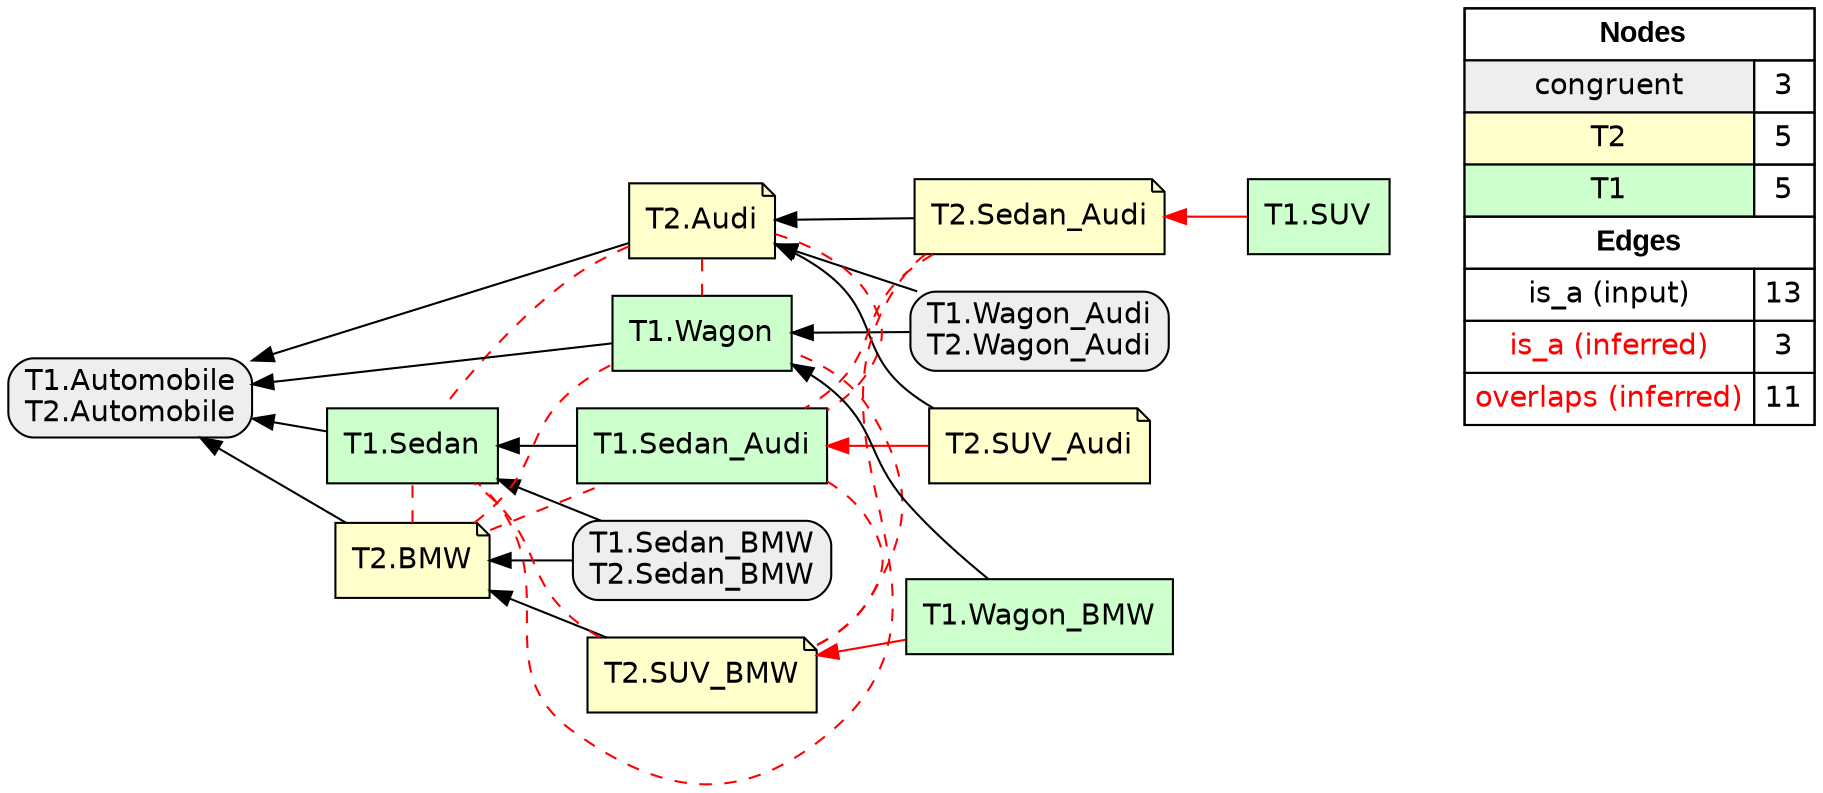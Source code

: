 digraph{
rankdir=RL
node[shape=box style="filled,rounded" fillcolor="#EEEEEE" fontname="helvetica"] 
"T1.Wagon_Audi\nT2.Wagon_Audi"
"T1.Automobile\nT2.Automobile"
"T1.Sedan_BMW\nT2.Sedan_BMW"
node[shape=note style=filled fillcolor="#FFFFCC" fontname="helvetica"] 
"T2.SUV_BMW"
"T2.Audi"
"T2.SUV_Audi"
"T2.BMW"
"T2.Sedan_Audi"
node[shape=box style=filled fillcolor="#CCFFCC" fontname="helvetica"] 
"T1.Wagon_BMW"
"T1.Sedan"
"T1.Wagon"
"T1.SUV"
"T1.Sedan_Audi"
edge[arrowhead=normal style=solid color="#000000" constraint=true penwidth=1]
"T1.Sedan_BMW\nT2.Sedan_BMW" -> "T1.Sedan"
"T1.Wagon" -> "T1.Automobile\nT2.Automobile"
"T1.Sedan_BMW\nT2.Sedan_BMW" -> "T2.BMW"
"T1.Wagon_Audi\nT2.Wagon_Audi" -> "T1.Wagon"
"T1.Sedan" -> "T1.Automobile\nT2.Automobile"
"T1.Sedan_Audi" -> "T1.Sedan"
"T2.Audi" -> "T1.Automobile\nT2.Automobile"
"T2.SUV_Audi" -> "T2.Audi"
"T1.Wagon_Audi\nT2.Wagon_Audi" -> "T2.Audi"
"T2.BMW" -> "T1.Automobile\nT2.Automobile"
"T2.Sedan_Audi" -> "T2.Audi"
"T1.Wagon_BMW" -> "T1.Wagon"
"T2.SUV_BMW" -> "T2.BMW"
edge[arrowhead=normal style=dotted color="#000000" constraint=true penwidth=1]
edge[arrowhead=normal style=solid color="#FF0000" constraint=true penwidth=1]
"T2.SUV_Audi" -> "T1.Sedan_Audi"
"T1.SUV" -> "T2.Sedan_Audi"
"T1.Wagon_BMW" -> "T2.SUV_BMW"
edge[arrowhead=none style=dashed color="#FF0000" constraint=false penwidth=1]
"T2.Sedan_Audi" -> "T1.Sedan"
"T2.SUV_BMW" -> "T1.Wagon"
"T2.Audi" -> "T1.Sedan_Audi"
"T2.BMW" -> "T1.Wagon"
"T2.SUV_BMW" -> "T1.Sedan"
"T2.Audi" -> "T1.Sedan"
"T2.Audi" -> "T1.Wagon"
"T2.Sedan_Audi" -> "T1.Sedan_Audi"
"T2.SUV_BMW" -> "T1.Sedan_Audi"
"T2.BMW" -> "T1.Sedan"
"T2.BMW" -> "T1.Sedan_Audi"
node[shape=box] 
{rank=source Legend [fillcolor= white margin=0 label=< 
 <TABLE BORDER="0" CELLBORDER="1" CELLSPACING="0" CELLPADDING="4"> 
<TR> <TD COLSPAN="2"><font face="Arial Black"> Nodes</font></TD> </TR> 
<TR> 
 <TD bgcolor="#EEEEEE" fontname="helvetica">congruent</TD> 
 <TD>3</TD> 
 </TR> 
<TR> 
 <TD bgcolor="#FFFFCC" fontname="helvetica">T2</TD> 
 <TD>5</TD> 
 </TR> 
<TR> 
 <TD bgcolor="#CCFFCC" fontname="helvetica">T1</TD> 
 <TD>5</TD> 
 </TR> 
<TR> <TD COLSPAN="2"><font face = "Arial Black"> Edges </font></TD> </TR> 
<TR> 
 <TD><font color ="#000000">is_a (input)</font></TD><TD>13</TD>
</TR>
<TR> 
 <TD><font color ="#FF0000">is_a (inferred)</font></TD><TD>3</TD>
</TR>
<TR> 
 <TD><font color ="#FF0000">overlaps (inferred)</font></TD><TD>11</TD>
</TR>
</TABLE> 
 >] } 
}